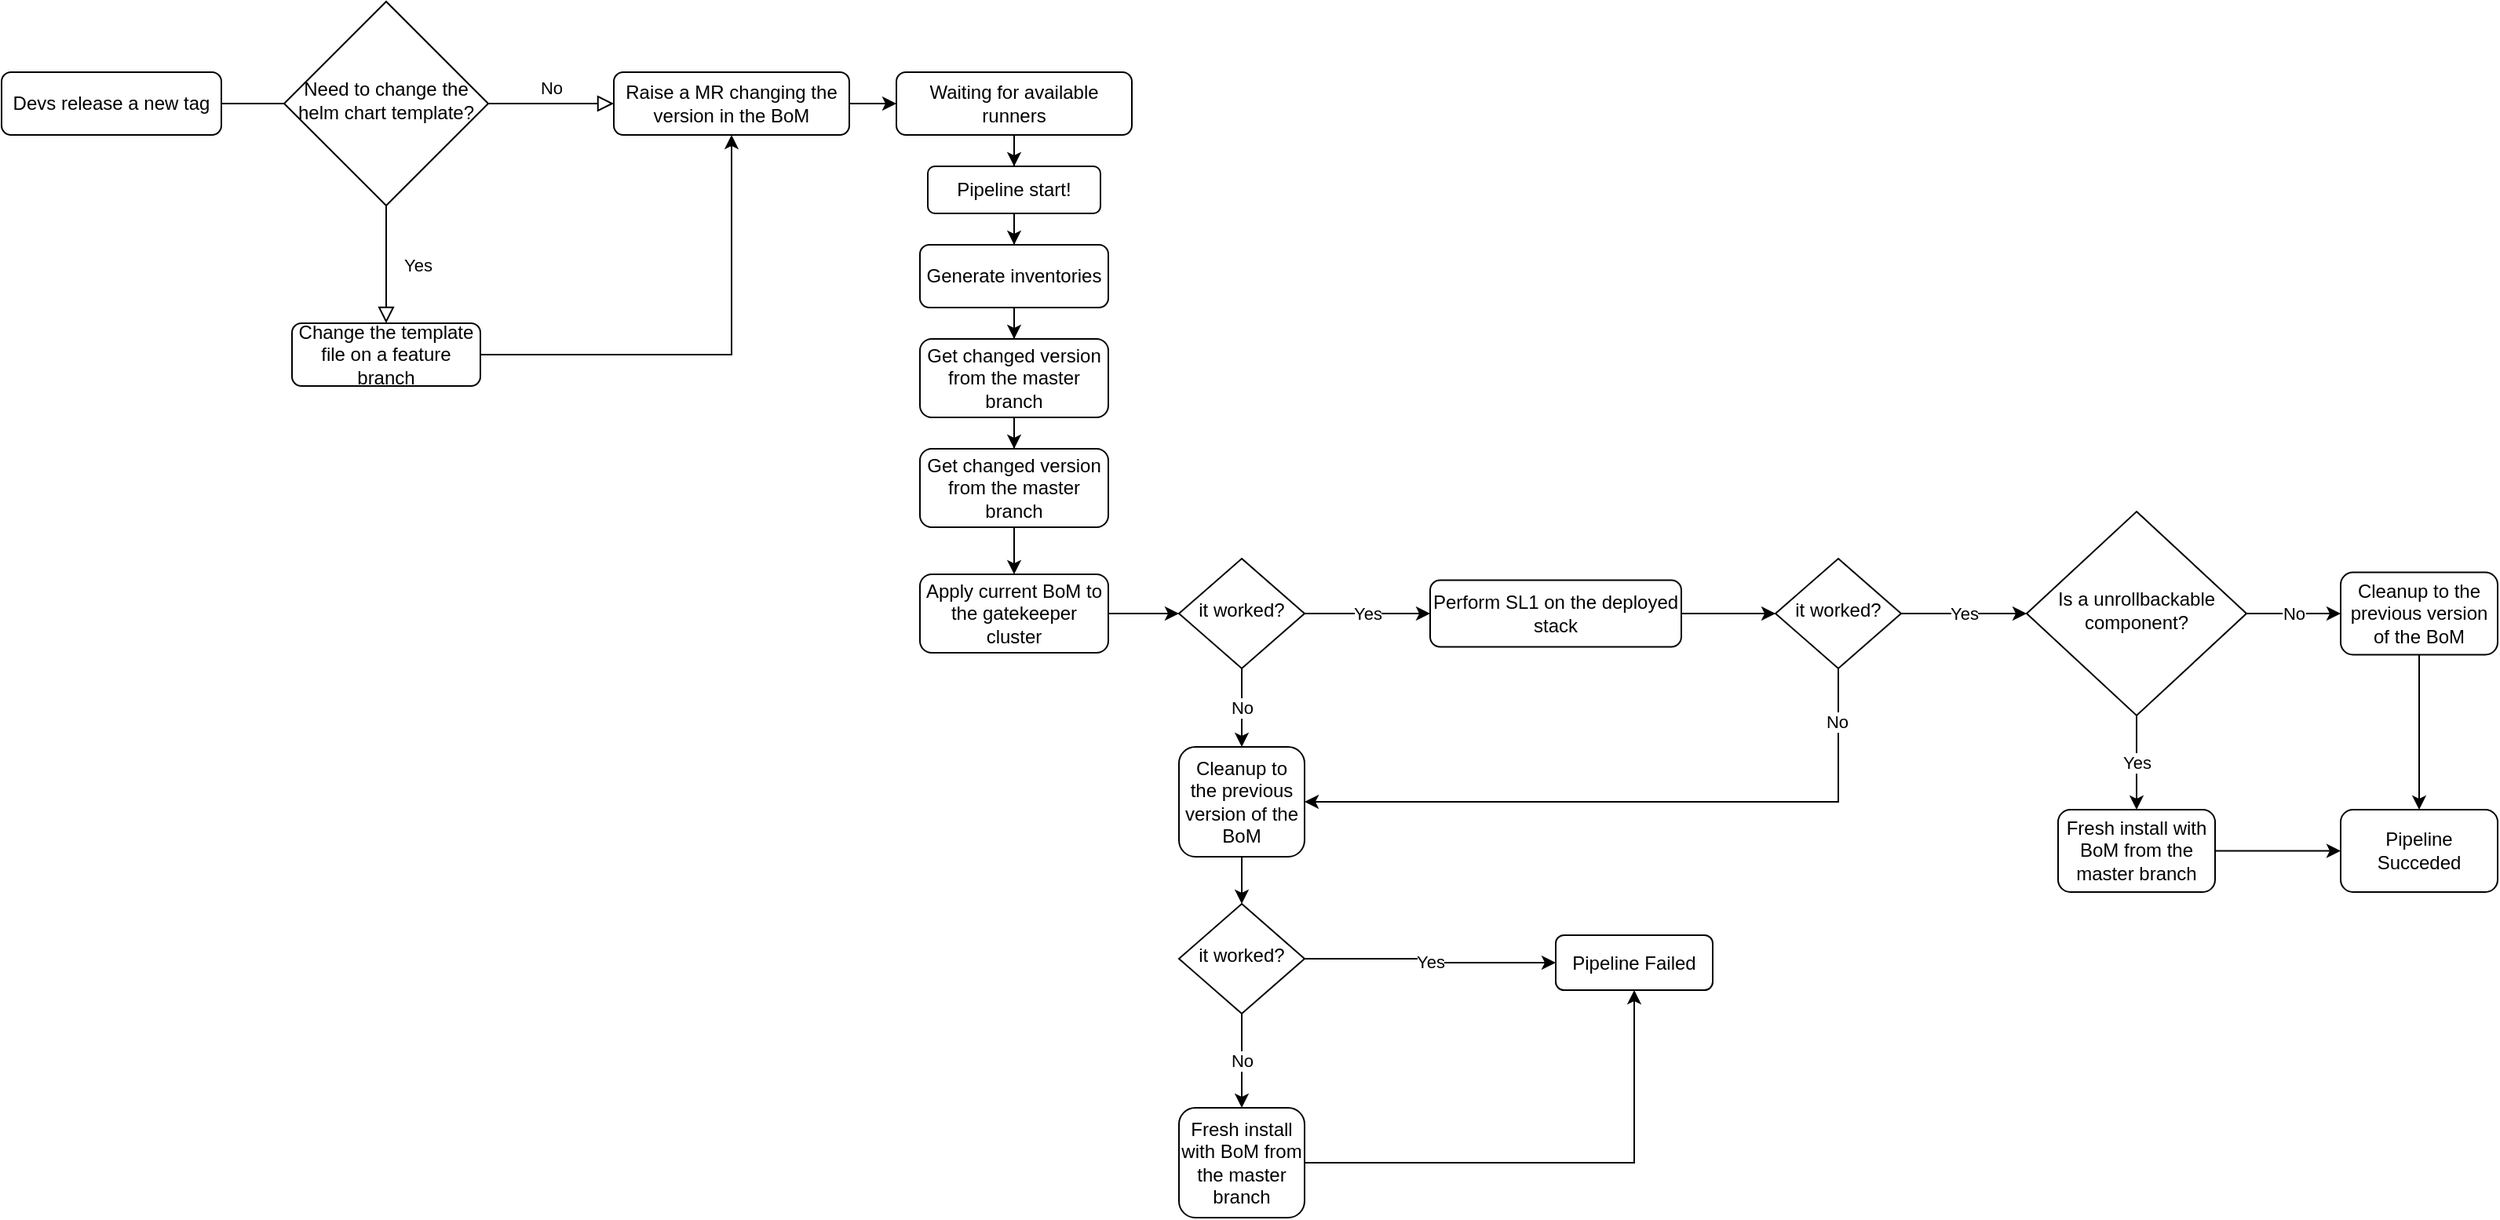 <mxfile version="14.8.5" type="github">
  <diagram id="C5RBs43oDa-KdzZeNtuy" name="Page-1">
    <mxGraphModel dx="1185" dy="600" grid="1" gridSize="10" guides="1" tooltips="1" connect="1" arrows="1" fold="1" page="1" pageScale="1" pageWidth="827" pageHeight="1169" math="0" shadow="0">
      <root>
        <mxCell id="WIyWlLk6GJQsqaUBKTNV-0" />
        <mxCell id="WIyWlLk6GJQsqaUBKTNV-1" parent="WIyWlLk6GJQsqaUBKTNV-0" />
        <mxCell id="WIyWlLk6GJQsqaUBKTNV-2" value="" style="rounded=0;html=1;jettySize=auto;orthogonalLoop=1;fontSize=11;endArrow=block;endFill=0;endSize=8;strokeWidth=1;shadow=0;labelBackgroundColor=none;edgeStyle=orthogonalEdgeStyle;entryX=0;entryY=0.5;entryDx=0;entryDy=0;" parent="WIyWlLk6GJQsqaUBKTNV-1" source="WIyWlLk6GJQsqaUBKTNV-3" target="WIyWlLk6GJQsqaUBKTNV-6" edge="1">
          <mxGeometry relative="1" as="geometry">
            <mxPoint x="220" y="160" as="targetPoint" />
            <Array as="points">
              <mxPoint x="230" y="100" />
              <mxPoint x="230" y="100" />
            </Array>
          </mxGeometry>
        </mxCell>
        <mxCell id="WIyWlLk6GJQsqaUBKTNV-3" value="Devs release a new tag" style="rounded=1;whiteSpace=wrap;html=1;fontSize=12;glass=0;strokeWidth=1;shadow=0;" parent="WIyWlLk6GJQsqaUBKTNV-1" vertex="1">
          <mxGeometry x="40" y="80" width="140" height="40" as="geometry" />
        </mxCell>
        <mxCell id="WIyWlLk6GJQsqaUBKTNV-4" value="Yes" style="rounded=0;html=1;jettySize=auto;orthogonalLoop=1;fontSize=11;endArrow=block;endFill=0;endSize=8;strokeWidth=1;shadow=0;labelBackgroundColor=none;edgeStyle=orthogonalEdgeStyle;entryX=0.5;entryY=0;entryDx=0;entryDy=0;" parent="WIyWlLk6GJQsqaUBKTNV-1" source="WIyWlLk6GJQsqaUBKTNV-6" target="WIyWlLk6GJQsqaUBKTNV-12" edge="1">
          <mxGeometry y="20" relative="1" as="geometry">
            <mxPoint as="offset" />
            <mxPoint x="285" y="210" as="targetPoint" />
          </mxGeometry>
        </mxCell>
        <mxCell id="WIyWlLk6GJQsqaUBKTNV-5" value="No" style="edgeStyle=orthogonalEdgeStyle;rounded=0;html=1;jettySize=auto;orthogonalLoop=1;fontSize=11;endArrow=block;endFill=0;endSize=8;strokeWidth=1;shadow=0;labelBackgroundColor=none;" parent="WIyWlLk6GJQsqaUBKTNV-1" source="WIyWlLk6GJQsqaUBKTNV-6" target="WIyWlLk6GJQsqaUBKTNV-7" edge="1">
          <mxGeometry y="10" relative="1" as="geometry">
            <mxPoint as="offset" />
          </mxGeometry>
        </mxCell>
        <mxCell id="WIyWlLk6GJQsqaUBKTNV-6" value="Need to change the helm chart template?" style="rhombus;whiteSpace=wrap;html=1;shadow=0;fontFamily=Helvetica;fontSize=12;align=center;strokeWidth=1;spacing=6;spacingTop=-4;" parent="WIyWlLk6GJQsqaUBKTNV-1" vertex="1">
          <mxGeometry x="220" y="35" width="130" height="130" as="geometry" />
        </mxCell>
        <mxCell id="pL0gPGD2MSd4G1JxEeV1-37" style="edgeStyle=orthogonalEdgeStyle;rounded=0;orthogonalLoop=1;jettySize=auto;html=1;entryX=0;entryY=0.5;entryDx=0;entryDy=0;" edge="1" parent="WIyWlLk6GJQsqaUBKTNV-1" source="WIyWlLk6GJQsqaUBKTNV-7" target="pL0gPGD2MSd4G1JxEeV1-35">
          <mxGeometry relative="1" as="geometry" />
        </mxCell>
        <mxCell id="WIyWlLk6GJQsqaUBKTNV-7" value="Raise a MR changing the version in the BoM" style="rounded=1;whiteSpace=wrap;html=1;fontSize=12;glass=0;strokeWidth=1;shadow=0;" parent="WIyWlLk6GJQsqaUBKTNV-1" vertex="1">
          <mxGeometry x="430" y="80" width="150" height="40" as="geometry" />
        </mxCell>
        <mxCell id="pL0gPGD2MSd4G1JxEeV1-7" value="" style="edgeStyle=orthogonalEdgeStyle;rounded=0;orthogonalLoop=1;jettySize=auto;html=1;" edge="1" parent="WIyWlLk6GJQsqaUBKTNV-1" source="WIyWlLk6GJQsqaUBKTNV-11" target="pL0gPGD2MSd4G1JxEeV1-6">
          <mxGeometry relative="1" as="geometry" />
        </mxCell>
        <mxCell id="WIyWlLk6GJQsqaUBKTNV-11" value="Generate inventories" style="rounded=1;whiteSpace=wrap;html=1;fontSize=12;glass=0;strokeWidth=1;shadow=0;" parent="WIyWlLk6GJQsqaUBKTNV-1" vertex="1">
          <mxGeometry x="625" y="190" width="120" height="40" as="geometry" />
        </mxCell>
        <mxCell id="pL0gPGD2MSd4G1JxEeV1-2" style="edgeStyle=orthogonalEdgeStyle;rounded=0;orthogonalLoop=1;jettySize=auto;html=1;exitX=1;exitY=0.5;exitDx=0;exitDy=0;" edge="1" parent="WIyWlLk6GJQsqaUBKTNV-1" source="WIyWlLk6GJQsqaUBKTNV-12" target="WIyWlLk6GJQsqaUBKTNV-7">
          <mxGeometry relative="1" as="geometry" />
        </mxCell>
        <mxCell id="WIyWlLk6GJQsqaUBKTNV-12" value="Change the template file on a feature branch" style="rounded=1;whiteSpace=wrap;html=1;fontSize=12;glass=0;strokeWidth=1;shadow=0;" parent="WIyWlLk6GJQsqaUBKTNV-1" vertex="1">
          <mxGeometry x="225" y="240" width="120" height="40" as="geometry" />
        </mxCell>
        <mxCell id="pL0gPGD2MSd4G1JxEeV1-5" value="" style="edgeStyle=orthogonalEdgeStyle;rounded=0;orthogonalLoop=1;jettySize=auto;html=1;" edge="1" parent="WIyWlLk6GJQsqaUBKTNV-1" source="pL0gPGD2MSd4G1JxEeV1-3" target="WIyWlLk6GJQsqaUBKTNV-11">
          <mxGeometry relative="1" as="geometry" />
        </mxCell>
        <mxCell id="pL0gPGD2MSd4G1JxEeV1-3" value="Pipeline start!" style="rounded=1;whiteSpace=wrap;html=1;fontSize=12;glass=0;strokeWidth=1;shadow=0;" vertex="1" parent="WIyWlLk6GJQsqaUBKTNV-1">
          <mxGeometry x="630" y="140" width="110" height="30" as="geometry" />
        </mxCell>
        <mxCell id="pL0gPGD2MSd4G1JxEeV1-9" value="" style="edgeStyle=orthogonalEdgeStyle;rounded=0;orthogonalLoop=1;jettySize=auto;html=1;" edge="1" parent="WIyWlLk6GJQsqaUBKTNV-1" source="pL0gPGD2MSd4G1JxEeV1-6" target="pL0gPGD2MSd4G1JxEeV1-8">
          <mxGeometry relative="1" as="geometry" />
        </mxCell>
        <mxCell id="pL0gPGD2MSd4G1JxEeV1-6" value="Get changed version from the master branch" style="rounded=1;whiteSpace=wrap;html=1;fontSize=12;glass=0;strokeWidth=1;shadow=0;" vertex="1" parent="WIyWlLk6GJQsqaUBKTNV-1">
          <mxGeometry x="625" y="250" width="120" height="50" as="geometry" />
        </mxCell>
        <mxCell id="pL0gPGD2MSd4G1JxEeV1-12" value="" style="edgeStyle=orthogonalEdgeStyle;rounded=0;orthogonalLoop=1;jettySize=auto;html=1;" edge="1" parent="WIyWlLk6GJQsqaUBKTNV-1" source="pL0gPGD2MSd4G1JxEeV1-8" target="pL0gPGD2MSd4G1JxEeV1-11">
          <mxGeometry relative="1" as="geometry" />
        </mxCell>
        <mxCell id="pL0gPGD2MSd4G1JxEeV1-8" value="Get changed version from the master branch" style="rounded=1;whiteSpace=wrap;html=1;fontSize=12;glass=0;strokeWidth=1;shadow=0;" vertex="1" parent="WIyWlLk6GJQsqaUBKTNV-1">
          <mxGeometry x="625" y="320" width="120" height="50" as="geometry" />
        </mxCell>
        <mxCell id="pL0gPGD2MSd4G1JxEeV1-42" value="" style="edgeStyle=orthogonalEdgeStyle;rounded=0;orthogonalLoop=1;jettySize=auto;html=1;" edge="1" parent="WIyWlLk6GJQsqaUBKTNV-1" source="pL0gPGD2MSd4G1JxEeV1-10" target="pL0gPGD2MSd4G1JxEeV1-41">
          <mxGeometry relative="1" as="geometry" />
        </mxCell>
        <mxCell id="pL0gPGD2MSd4G1JxEeV1-10" value="Perform SL1 on the deployed stack" style="rounded=1;whiteSpace=wrap;html=1;fontSize=12;glass=0;strokeWidth=1;shadow=0;" vertex="1" parent="WIyWlLk6GJQsqaUBKTNV-1">
          <mxGeometry x="950" y="403.75" width="160" height="42.5" as="geometry" />
        </mxCell>
        <mxCell id="pL0gPGD2MSd4G1JxEeV1-16" value="" style="edgeStyle=orthogonalEdgeStyle;rounded=0;orthogonalLoop=1;jettySize=auto;html=1;" edge="1" parent="WIyWlLk6GJQsqaUBKTNV-1" source="pL0gPGD2MSd4G1JxEeV1-11" target="pL0gPGD2MSd4G1JxEeV1-15">
          <mxGeometry relative="1" as="geometry" />
        </mxCell>
        <mxCell id="pL0gPGD2MSd4G1JxEeV1-11" value="Apply current BoM to the gatekeeper cluster" style="rounded=1;whiteSpace=wrap;html=1;fontSize=12;glass=0;strokeWidth=1;shadow=0;" vertex="1" parent="WIyWlLk6GJQsqaUBKTNV-1">
          <mxGeometry x="625" y="400" width="120" height="50" as="geometry" />
        </mxCell>
        <mxCell id="pL0gPGD2MSd4G1JxEeV1-20" value="Yes" style="edgeStyle=orthogonalEdgeStyle;rounded=0;orthogonalLoop=1;jettySize=auto;html=1;" edge="1" parent="WIyWlLk6GJQsqaUBKTNV-1" source="pL0gPGD2MSd4G1JxEeV1-15" target="pL0gPGD2MSd4G1JxEeV1-10">
          <mxGeometry relative="1" as="geometry" />
        </mxCell>
        <mxCell id="pL0gPGD2MSd4G1JxEeV1-23" value="No" style="edgeStyle=orthogonalEdgeStyle;rounded=0;orthogonalLoop=1;jettySize=auto;html=1;" edge="1" parent="WIyWlLk6GJQsqaUBKTNV-1" source="pL0gPGD2MSd4G1JxEeV1-15" target="pL0gPGD2MSd4G1JxEeV1-22">
          <mxGeometry relative="1" as="geometry" />
        </mxCell>
        <mxCell id="pL0gPGD2MSd4G1JxEeV1-15" value="it worked?" style="rhombus;whiteSpace=wrap;html=1;shadow=0;fontFamily=Helvetica;fontSize=12;align=center;strokeWidth=1;spacing=6;spacingTop=-4;" vertex="1" parent="WIyWlLk6GJQsqaUBKTNV-1">
          <mxGeometry x="790" y="390" width="80" height="70" as="geometry" />
        </mxCell>
        <mxCell id="pL0gPGD2MSd4G1JxEeV1-31" value="" style="edgeStyle=orthogonalEdgeStyle;rounded=0;orthogonalLoop=1;jettySize=auto;html=1;" edge="1" parent="WIyWlLk6GJQsqaUBKTNV-1" source="pL0gPGD2MSd4G1JxEeV1-22" target="pL0gPGD2MSd4G1JxEeV1-30">
          <mxGeometry relative="1" as="geometry" />
        </mxCell>
        <mxCell id="pL0gPGD2MSd4G1JxEeV1-22" value="Cleanup to the previous version of the BoM" style="rounded=1;whiteSpace=wrap;html=1;fontSize=12;glass=0;strokeWidth=1;shadow=0;" vertex="1" parent="WIyWlLk6GJQsqaUBKTNV-1">
          <mxGeometry x="790" y="510" width="80" height="70" as="geometry" />
        </mxCell>
        <mxCell id="pL0gPGD2MSd4G1JxEeV1-27" value="Pipeline Failed" style="rounded=1;whiteSpace=wrap;html=1;fontSize=12;glass=0;strokeWidth=1;shadow=0;" vertex="1" parent="WIyWlLk6GJQsqaUBKTNV-1">
          <mxGeometry x="1030" y="630" width="100" height="35" as="geometry" />
        </mxCell>
        <mxCell id="pL0gPGD2MSd4G1JxEeV1-28" value="Yes" style="edgeStyle=orthogonalEdgeStyle;rounded=0;orthogonalLoop=1;jettySize=auto;html=1;" edge="1" parent="WIyWlLk6GJQsqaUBKTNV-1" source="pL0gPGD2MSd4G1JxEeV1-30" target="pL0gPGD2MSd4G1JxEeV1-27">
          <mxGeometry relative="1" as="geometry" />
        </mxCell>
        <mxCell id="pL0gPGD2MSd4G1JxEeV1-29" value="No" style="edgeStyle=orthogonalEdgeStyle;rounded=0;orthogonalLoop=1;jettySize=auto;html=1;entryX=0.5;entryY=0;entryDx=0;entryDy=0;" edge="1" parent="WIyWlLk6GJQsqaUBKTNV-1" source="pL0gPGD2MSd4G1JxEeV1-30" target="pL0gPGD2MSd4G1JxEeV1-32">
          <mxGeometry relative="1" as="geometry">
            <mxPoint x="830" y="730" as="targetPoint" />
          </mxGeometry>
        </mxCell>
        <mxCell id="pL0gPGD2MSd4G1JxEeV1-30" value="it worked?" style="rhombus;whiteSpace=wrap;html=1;shadow=0;fontFamily=Helvetica;fontSize=12;align=center;strokeWidth=1;spacing=6;spacingTop=-4;" vertex="1" parent="WIyWlLk6GJQsqaUBKTNV-1">
          <mxGeometry x="790" y="610" width="80" height="70" as="geometry" />
        </mxCell>
        <mxCell id="pL0gPGD2MSd4G1JxEeV1-39" style="edgeStyle=orthogonalEdgeStyle;rounded=0;orthogonalLoop=1;jettySize=auto;html=1;entryX=0.5;entryY=1;entryDx=0;entryDy=0;" edge="1" parent="WIyWlLk6GJQsqaUBKTNV-1" source="pL0gPGD2MSd4G1JxEeV1-32" target="pL0gPGD2MSd4G1JxEeV1-27">
          <mxGeometry relative="1" as="geometry">
            <mxPoint x="1080" y="670" as="targetPoint" />
          </mxGeometry>
        </mxCell>
        <mxCell id="pL0gPGD2MSd4G1JxEeV1-32" value="Fresh install with BoM from the master branch" style="rounded=1;whiteSpace=wrap;html=1;fontSize=12;glass=0;strokeWidth=1;shadow=0;" vertex="1" parent="WIyWlLk6GJQsqaUBKTNV-1">
          <mxGeometry x="790" y="740" width="80" height="70" as="geometry" />
        </mxCell>
        <mxCell id="pL0gPGD2MSd4G1JxEeV1-38" value="" style="edgeStyle=orthogonalEdgeStyle;rounded=0;orthogonalLoop=1;jettySize=auto;html=1;" edge="1" parent="WIyWlLk6GJQsqaUBKTNV-1" source="pL0gPGD2MSd4G1JxEeV1-35" target="pL0gPGD2MSd4G1JxEeV1-3">
          <mxGeometry relative="1" as="geometry" />
        </mxCell>
        <mxCell id="pL0gPGD2MSd4G1JxEeV1-35" value="Waiting for available runners" style="rounded=1;whiteSpace=wrap;html=1;fontSize=12;glass=0;strokeWidth=1;shadow=0;" vertex="1" parent="WIyWlLk6GJQsqaUBKTNV-1">
          <mxGeometry x="610" y="80" width="150" height="40" as="geometry" />
        </mxCell>
        <mxCell id="pL0gPGD2MSd4G1JxEeV1-40" value="Yes" style="edgeStyle=orthogonalEdgeStyle;rounded=0;orthogonalLoop=1;jettySize=auto;html=1;entryX=0;entryY=0.5;entryDx=0;entryDy=0;" edge="1" parent="WIyWlLk6GJQsqaUBKTNV-1" source="pL0gPGD2MSd4G1JxEeV1-41" target="pL0gPGD2MSd4G1JxEeV1-46">
          <mxGeometry relative="1" as="geometry">
            <mxPoint x="1320" y="425" as="targetPoint" />
          </mxGeometry>
        </mxCell>
        <mxCell id="pL0gPGD2MSd4G1JxEeV1-43" style="edgeStyle=orthogonalEdgeStyle;rounded=0;orthogonalLoop=1;jettySize=auto;html=1;entryX=1;entryY=0.5;entryDx=0;entryDy=0;" edge="1" parent="WIyWlLk6GJQsqaUBKTNV-1" source="pL0gPGD2MSd4G1JxEeV1-41" target="pL0gPGD2MSd4G1JxEeV1-22">
          <mxGeometry relative="1" as="geometry">
            <Array as="points">
              <mxPoint x="1210" y="545" />
            </Array>
          </mxGeometry>
        </mxCell>
        <mxCell id="pL0gPGD2MSd4G1JxEeV1-44" value="No" style="edgeLabel;html=1;align=center;verticalAlign=middle;resizable=0;points=[];" vertex="1" connectable="0" parent="pL0gPGD2MSd4G1JxEeV1-43">
          <mxGeometry x="-0.843" y="-1" relative="1" as="geometry">
            <mxPoint as="offset" />
          </mxGeometry>
        </mxCell>
        <mxCell id="pL0gPGD2MSd4G1JxEeV1-41" value="it worked?" style="rhombus;whiteSpace=wrap;html=1;shadow=0;fontFamily=Helvetica;fontSize=12;align=center;strokeWidth=1;spacing=6;spacingTop=-4;" vertex="1" parent="WIyWlLk6GJQsqaUBKTNV-1">
          <mxGeometry x="1170" y="390" width="80" height="70" as="geometry" />
        </mxCell>
        <mxCell id="pL0gPGD2MSd4G1JxEeV1-48" value="No" style="edgeStyle=orthogonalEdgeStyle;rounded=0;orthogonalLoop=1;jettySize=auto;html=1;" edge="1" parent="WIyWlLk6GJQsqaUBKTNV-1" source="pL0gPGD2MSd4G1JxEeV1-46" target="pL0gPGD2MSd4G1JxEeV1-47">
          <mxGeometry relative="1" as="geometry" />
        </mxCell>
        <mxCell id="pL0gPGD2MSd4G1JxEeV1-50" value="Yes" style="edgeStyle=orthogonalEdgeStyle;rounded=0;orthogonalLoop=1;jettySize=auto;html=1;" edge="1" parent="WIyWlLk6GJQsqaUBKTNV-1" source="pL0gPGD2MSd4G1JxEeV1-46" target="pL0gPGD2MSd4G1JxEeV1-49">
          <mxGeometry relative="1" as="geometry" />
        </mxCell>
        <mxCell id="pL0gPGD2MSd4G1JxEeV1-46" value="Is a unrollbackable component?" style="rhombus;whiteSpace=wrap;html=1;shadow=0;fontFamily=Helvetica;fontSize=12;align=center;strokeWidth=1;spacing=6;spacingTop=-4;" vertex="1" parent="WIyWlLk6GJQsqaUBKTNV-1">
          <mxGeometry x="1330" y="360" width="140" height="130" as="geometry" />
        </mxCell>
        <mxCell id="pL0gPGD2MSd4G1JxEeV1-53" value="" style="edgeStyle=orthogonalEdgeStyle;rounded=0;orthogonalLoop=1;jettySize=auto;html=1;" edge="1" parent="WIyWlLk6GJQsqaUBKTNV-1" source="pL0gPGD2MSd4G1JxEeV1-47" target="pL0gPGD2MSd4G1JxEeV1-51">
          <mxGeometry relative="1" as="geometry" />
        </mxCell>
        <mxCell id="pL0gPGD2MSd4G1JxEeV1-47" value="Cleanup to the previous version of the BoM" style="rounded=1;whiteSpace=wrap;html=1;fontSize=12;glass=0;strokeWidth=1;shadow=0;" vertex="1" parent="WIyWlLk6GJQsqaUBKTNV-1">
          <mxGeometry x="1530" y="398.75" width="100" height="52.5" as="geometry" />
        </mxCell>
        <mxCell id="pL0gPGD2MSd4G1JxEeV1-52" value="" style="edgeStyle=orthogonalEdgeStyle;rounded=0;orthogonalLoop=1;jettySize=auto;html=1;" edge="1" parent="WIyWlLk6GJQsqaUBKTNV-1" source="pL0gPGD2MSd4G1JxEeV1-49" target="pL0gPGD2MSd4G1JxEeV1-51">
          <mxGeometry relative="1" as="geometry" />
        </mxCell>
        <mxCell id="pL0gPGD2MSd4G1JxEeV1-49" value="Fresh install with BoM from the master branch" style="rounded=1;whiteSpace=wrap;html=1;fontSize=12;glass=0;strokeWidth=1;shadow=0;" vertex="1" parent="WIyWlLk6GJQsqaUBKTNV-1">
          <mxGeometry x="1350" y="550" width="100" height="52.5" as="geometry" />
        </mxCell>
        <mxCell id="pL0gPGD2MSd4G1JxEeV1-51" value="Pipeline Succeded" style="rounded=1;whiteSpace=wrap;html=1;fontSize=12;glass=0;strokeWidth=1;shadow=0;" vertex="1" parent="WIyWlLk6GJQsqaUBKTNV-1">
          <mxGeometry x="1530" y="550" width="100" height="52.5" as="geometry" />
        </mxCell>
      </root>
    </mxGraphModel>
  </diagram>
</mxfile>
